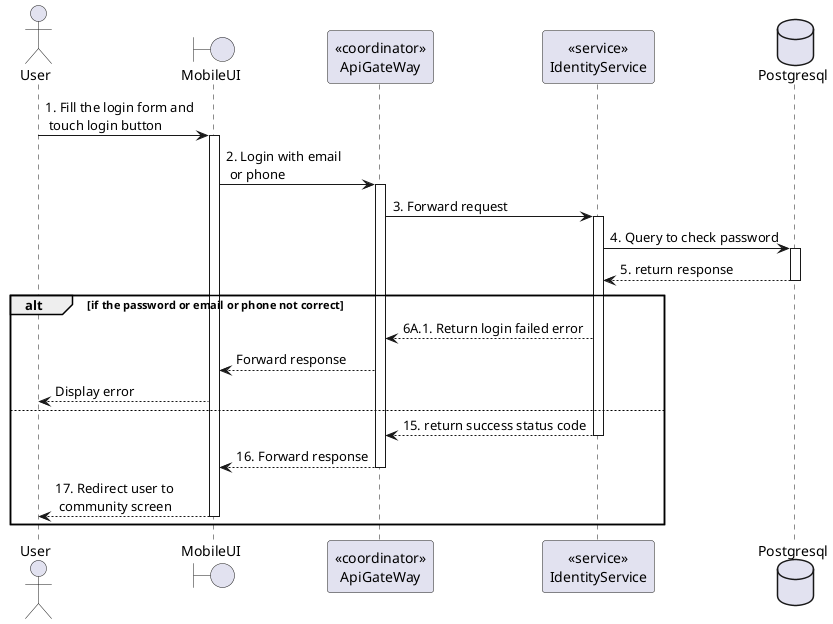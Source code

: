 @startuml Login
actor User
boundary MobileUI
participant "<<coordinator>>\nApiGateWay" as ApiGateway
participant "<<service>>\nIdentityService" as IdentityService
database Postgresql

User -> MobileUI: 1. Fill the login form and \n touch login button
activate MobileUI

MobileUI -> ApiGateway: 2. Login with email\n or phone
activate ApiGateway

ApiGateway -> IdentityService: 3. Forward request
activate IdentityService

IdentityService -> Postgresql: 4. Query to check password
activate Postgresql
IdentityService <-- Postgresql: 5. return response
deactivate Postgresql

alt if the password or email or phone not correct
    ApiGateway <-- IdentityService: 6A.1. Return login failed error
    MobileUI <-- ApiGateway: Forward response
    User <-- MobileUI: Display error
else 
    ApiGateway <-- IdentityService: 15. return success status code
    deactivate IdentityService
    MobileUI <-- ApiGateway: 16. Forward response
    deactivate ApiGateway
    User <-- MobileUI: 17. Redirect user to\n community screen
    deactivate MobileUI
end

@enduml
